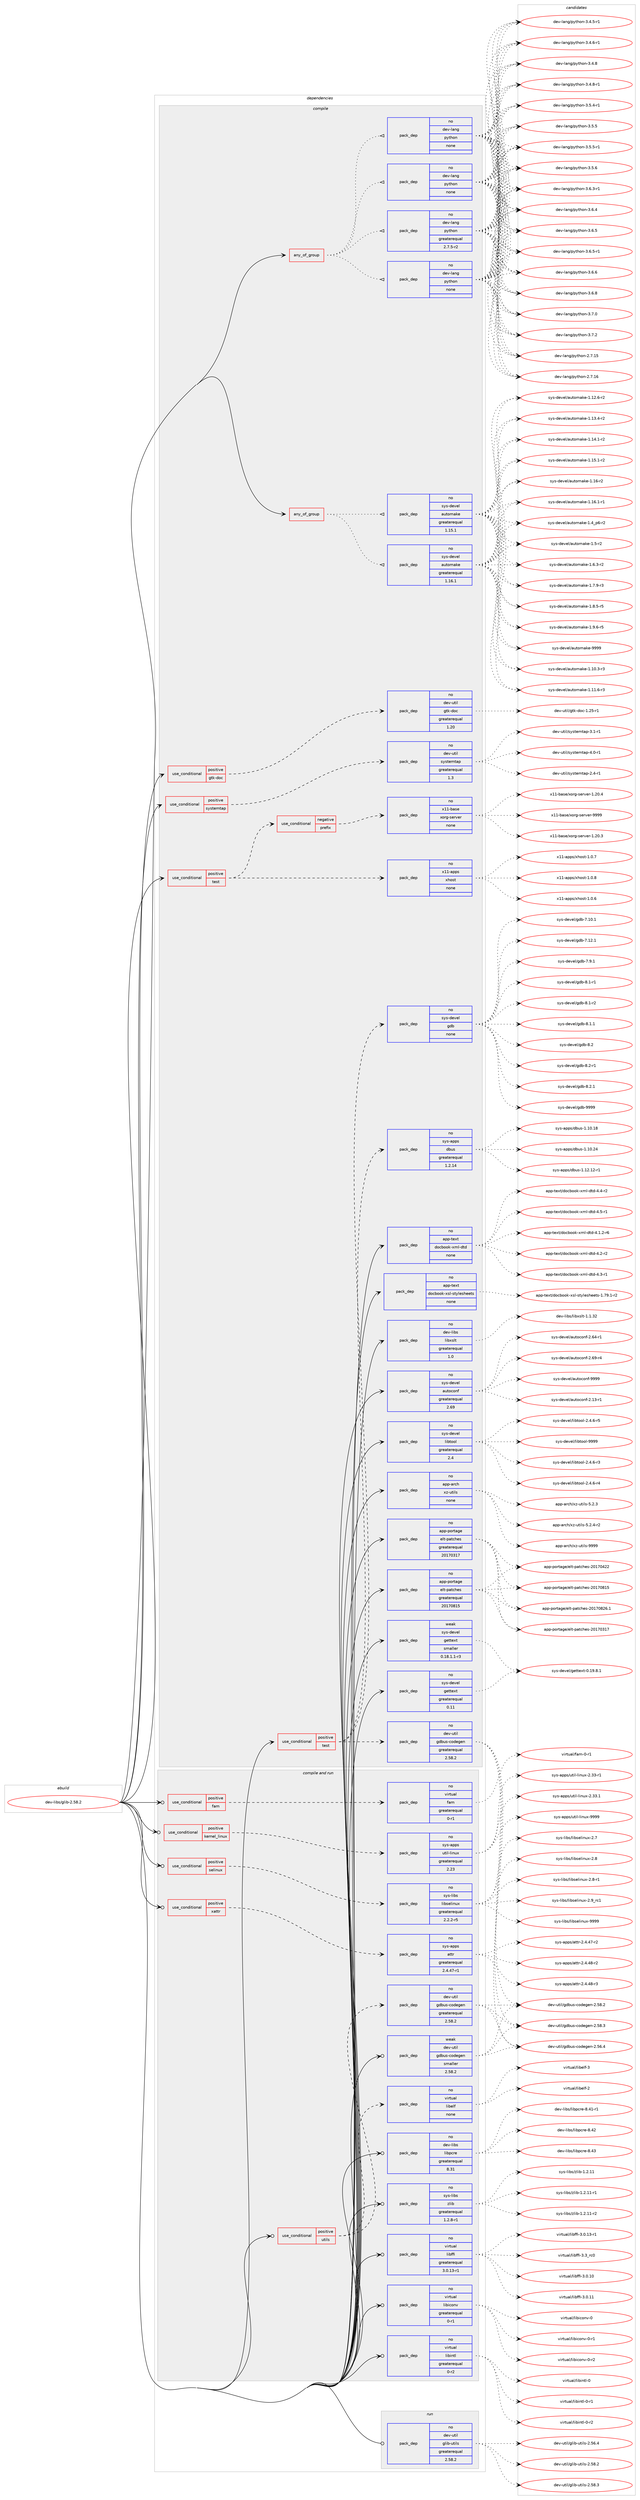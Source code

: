 digraph prolog {

# *************
# Graph options
# *************

newrank=true;
concentrate=true;
compound=true;
graph [rankdir=LR,fontname=Helvetica,fontsize=10,ranksep=1.5];#, ranksep=2.5, nodesep=0.2];
edge  [arrowhead=vee];
node  [fontname=Helvetica,fontsize=10];

# **********
# The ebuild
# **********

subgraph cluster_leftcol {
color=gray;
rank=same;
label=<<i>ebuild</i>>;
id [label="dev-libs/glib-2.58.2", color=red, width=4, href="../dev-libs/glib-2.58.2.svg"];
}

# ****************
# The dependencies
# ****************

subgraph cluster_midcol {
color=gray;
label=<<i>dependencies</i>>;
subgraph cluster_compile {
fillcolor="#eeeeee";
style=filled;
label=<<i>compile</i>>;
subgraph any22158 {
dependency1365966 [label=<<TABLE BORDER="0" CELLBORDER="1" CELLSPACING="0" CELLPADDING="4"><TR><TD CELLPADDING="10">any_of_group</TD></TR></TABLE>>, shape=none, color=red];subgraph pack977568 {
dependency1365967 [label=<<TABLE BORDER="0" CELLBORDER="1" CELLSPACING="0" CELLPADDING="4" WIDTH="220"><TR><TD ROWSPAN="6" CELLPADDING="30">pack_dep</TD></TR><TR><TD WIDTH="110">no</TD></TR><TR><TD>dev-lang</TD></TR><TR><TD>python</TD></TR><TR><TD>none</TD></TR><TR><TD></TD></TR></TABLE>>, shape=none, color=blue];
}
dependency1365966:e -> dependency1365967:w [weight=20,style="dotted",arrowhead="oinv"];
subgraph pack977569 {
dependency1365968 [label=<<TABLE BORDER="0" CELLBORDER="1" CELLSPACING="0" CELLPADDING="4" WIDTH="220"><TR><TD ROWSPAN="6" CELLPADDING="30">pack_dep</TD></TR><TR><TD WIDTH="110">no</TD></TR><TR><TD>dev-lang</TD></TR><TR><TD>python</TD></TR><TR><TD>none</TD></TR><TR><TD></TD></TR></TABLE>>, shape=none, color=blue];
}
dependency1365966:e -> dependency1365968:w [weight=20,style="dotted",arrowhead="oinv"];
subgraph pack977570 {
dependency1365969 [label=<<TABLE BORDER="0" CELLBORDER="1" CELLSPACING="0" CELLPADDING="4" WIDTH="220"><TR><TD ROWSPAN="6" CELLPADDING="30">pack_dep</TD></TR><TR><TD WIDTH="110">no</TD></TR><TR><TD>dev-lang</TD></TR><TR><TD>python</TD></TR><TR><TD>none</TD></TR><TR><TD></TD></TR></TABLE>>, shape=none, color=blue];
}
dependency1365966:e -> dependency1365969:w [weight=20,style="dotted",arrowhead="oinv"];
subgraph pack977571 {
dependency1365970 [label=<<TABLE BORDER="0" CELLBORDER="1" CELLSPACING="0" CELLPADDING="4" WIDTH="220"><TR><TD ROWSPAN="6" CELLPADDING="30">pack_dep</TD></TR><TR><TD WIDTH="110">no</TD></TR><TR><TD>dev-lang</TD></TR><TR><TD>python</TD></TR><TR><TD>greaterequal</TD></TR><TR><TD>2.7.5-r2</TD></TR></TABLE>>, shape=none, color=blue];
}
dependency1365966:e -> dependency1365970:w [weight=20,style="dotted",arrowhead="oinv"];
}
id:e -> dependency1365966:w [weight=20,style="solid",arrowhead="vee"];
subgraph any22159 {
dependency1365971 [label=<<TABLE BORDER="0" CELLBORDER="1" CELLSPACING="0" CELLPADDING="4"><TR><TD CELLPADDING="10">any_of_group</TD></TR></TABLE>>, shape=none, color=red];subgraph pack977572 {
dependency1365972 [label=<<TABLE BORDER="0" CELLBORDER="1" CELLSPACING="0" CELLPADDING="4" WIDTH="220"><TR><TD ROWSPAN="6" CELLPADDING="30">pack_dep</TD></TR><TR><TD WIDTH="110">no</TD></TR><TR><TD>sys-devel</TD></TR><TR><TD>automake</TD></TR><TR><TD>greaterequal</TD></TR><TR><TD>1.16.1</TD></TR></TABLE>>, shape=none, color=blue];
}
dependency1365971:e -> dependency1365972:w [weight=20,style="dotted",arrowhead="oinv"];
subgraph pack977573 {
dependency1365973 [label=<<TABLE BORDER="0" CELLBORDER="1" CELLSPACING="0" CELLPADDING="4" WIDTH="220"><TR><TD ROWSPAN="6" CELLPADDING="30">pack_dep</TD></TR><TR><TD WIDTH="110">no</TD></TR><TR><TD>sys-devel</TD></TR><TR><TD>automake</TD></TR><TR><TD>greaterequal</TD></TR><TR><TD>1.15.1</TD></TR></TABLE>>, shape=none, color=blue];
}
dependency1365971:e -> dependency1365973:w [weight=20,style="dotted",arrowhead="oinv"];
}
id:e -> dependency1365971:w [weight=20,style="solid",arrowhead="vee"];
subgraph cond365688 {
dependency1365974 [label=<<TABLE BORDER="0" CELLBORDER="1" CELLSPACING="0" CELLPADDING="4"><TR><TD ROWSPAN="3" CELLPADDING="10">use_conditional</TD></TR><TR><TD>positive</TD></TR><TR><TD>gtk-doc</TD></TR></TABLE>>, shape=none, color=red];
subgraph pack977574 {
dependency1365975 [label=<<TABLE BORDER="0" CELLBORDER="1" CELLSPACING="0" CELLPADDING="4" WIDTH="220"><TR><TD ROWSPAN="6" CELLPADDING="30">pack_dep</TD></TR><TR><TD WIDTH="110">no</TD></TR><TR><TD>dev-util</TD></TR><TR><TD>gtk-doc</TD></TR><TR><TD>greaterequal</TD></TR><TR><TD>1.20</TD></TR></TABLE>>, shape=none, color=blue];
}
dependency1365974:e -> dependency1365975:w [weight=20,style="dashed",arrowhead="vee"];
}
id:e -> dependency1365974:w [weight=20,style="solid",arrowhead="vee"];
subgraph cond365689 {
dependency1365976 [label=<<TABLE BORDER="0" CELLBORDER="1" CELLSPACING="0" CELLPADDING="4"><TR><TD ROWSPAN="3" CELLPADDING="10">use_conditional</TD></TR><TR><TD>positive</TD></TR><TR><TD>systemtap</TD></TR></TABLE>>, shape=none, color=red];
subgraph pack977575 {
dependency1365977 [label=<<TABLE BORDER="0" CELLBORDER="1" CELLSPACING="0" CELLPADDING="4" WIDTH="220"><TR><TD ROWSPAN="6" CELLPADDING="30">pack_dep</TD></TR><TR><TD WIDTH="110">no</TD></TR><TR><TD>dev-util</TD></TR><TR><TD>systemtap</TD></TR><TR><TD>greaterequal</TD></TR><TR><TD>1.3</TD></TR></TABLE>>, shape=none, color=blue];
}
dependency1365976:e -> dependency1365977:w [weight=20,style="dashed",arrowhead="vee"];
}
id:e -> dependency1365976:w [weight=20,style="solid",arrowhead="vee"];
subgraph cond365690 {
dependency1365978 [label=<<TABLE BORDER="0" CELLBORDER="1" CELLSPACING="0" CELLPADDING="4"><TR><TD ROWSPAN="3" CELLPADDING="10">use_conditional</TD></TR><TR><TD>positive</TD></TR><TR><TD>test</TD></TR></TABLE>>, shape=none, color=red];
subgraph cond365691 {
dependency1365979 [label=<<TABLE BORDER="0" CELLBORDER="1" CELLSPACING="0" CELLPADDING="4"><TR><TD ROWSPAN="3" CELLPADDING="10">use_conditional</TD></TR><TR><TD>negative</TD></TR><TR><TD>prefix</TD></TR></TABLE>>, shape=none, color=red];
subgraph pack977576 {
dependency1365980 [label=<<TABLE BORDER="0" CELLBORDER="1" CELLSPACING="0" CELLPADDING="4" WIDTH="220"><TR><TD ROWSPAN="6" CELLPADDING="30">pack_dep</TD></TR><TR><TD WIDTH="110">no</TD></TR><TR><TD>x11-base</TD></TR><TR><TD>xorg-server</TD></TR><TR><TD>none</TD></TR><TR><TD></TD></TR></TABLE>>, shape=none, color=blue];
}
dependency1365979:e -> dependency1365980:w [weight=20,style="dashed",arrowhead="vee"];
}
dependency1365978:e -> dependency1365979:w [weight=20,style="dashed",arrowhead="vee"];
subgraph pack977577 {
dependency1365981 [label=<<TABLE BORDER="0" CELLBORDER="1" CELLSPACING="0" CELLPADDING="4" WIDTH="220"><TR><TD ROWSPAN="6" CELLPADDING="30">pack_dep</TD></TR><TR><TD WIDTH="110">no</TD></TR><TR><TD>x11-apps</TD></TR><TR><TD>xhost</TD></TR><TR><TD>none</TD></TR><TR><TD></TD></TR></TABLE>>, shape=none, color=blue];
}
dependency1365978:e -> dependency1365981:w [weight=20,style="dashed",arrowhead="vee"];
}
id:e -> dependency1365978:w [weight=20,style="solid",arrowhead="vee"];
subgraph cond365692 {
dependency1365982 [label=<<TABLE BORDER="0" CELLBORDER="1" CELLSPACING="0" CELLPADDING="4"><TR><TD ROWSPAN="3" CELLPADDING="10">use_conditional</TD></TR><TR><TD>positive</TD></TR><TR><TD>test</TD></TR></TABLE>>, shape=none, color=red];
subgraph pack977578 {
dependency1365983 [label=<<TABLE BORDER="0" CELLBORDER="1" CELLSPACING="0" CELLPADDING="4" WIDTH="220"><TR><TD ROWSPAN="6" CELLPADDING="30">pack_dep</TD></TR><TR><TD WIDTH="110">no</TD></TR><TR><TD>sys-devel</TD></TR><TR><TD>gdb</TD></TR><TR><TD>none</TD></TR><TR><TD></TD></TR></TABLE>>, shape=none, color=blue];
}
dependency1365982:e -> dependency1365983:w [weight=20,style="dashed",arrowhead="vee"];
subgraph pack977579 {
dependency1365984 [label=<<TABLE BORDER="0" CELLBORDER="1" CELLSPACING="0" CELLPADDING="4" WIDTH="220"><TR><TD ROWSPAN="6" CELLPADDING="30">pack_dep</TD></TR><TR><TD WIDTH="110">no</TD></TR><TR><TD>dev-util</TD></TR><TR><TD>gdbus-codegen</TD></TR><TR><TD>greaterequal</TD></TR><TR><TD>2.58.2</TD></TR></TABLE>>, shape=none, color=blue];
}
dependency1365982:e -> dependency1365984:w [weight=20,style="dashed",arrowhead="vee"];
subgraph pack977580 {
dependency1365985 [label=<<TABLE BORDER="0" CELLBORDER="1" CELLSPACING="0" CELLPADDING="4" WIDTH="220"><TR><TD ROWSPAN="6" CELLPADDING="30">pack_dep</TD></TR><TR><TD WIDTH="110">no</TD></TR><TR><TD>sys-apps</TD></TR><TR><TD>dbus</TD></TR><TR><TD>greaterequal</TD></TR><TR><TD>1.2.14</TD></TR></TABLE>>, shape=none, color=blue];
}
dependency1365982:e -> dependency1365985:w [weight=20,style="dashed",arrowhead="vee"];
}
id:e -> dependency1365982:w [weight=20,style="solid",arrowhead="vee"];
subgraph pack977581 {
dependency1365986 [label=<<TABLE BORDER="0" CELLBORDER="1" CELLSPACING="0" CELLPADDING="4" WIDTH="220"><TR><TD ROWSPAN="6" CELLPADDING="30">pack_dep</TD></TR><TR><TD WIDTH="110">no</TD></TR><TR><TD>app-arch</TD></TR><TR><TD>xz-utils</TD></TR><TR><TD>none</TD></TR><TR><TD></TD></TR></TABLE>>, shape=none, color=blue];
}
id:e -> dependency1365986:w [weight=20,style="solid",arrowhead="vee"];
subgraph pack977582 {
dependency1365987 [label=<<TABLE BORDER="0" CELLBORDER="1" CELLSPACING="0" CELLPADDING="4" WIDTH="220"><TR><TD ROWSPAN="6" CELLPADDING="30">pack_dep</TD></TR><TR><TD WIDTH="110">no</TD></TR><TR><TD>app-portage</TD></TR><TR><TD>elt-patches</TD></TR><TR><TD>greaterequal</TD></TR><TR><TD>20170317</TD></TR></TABLE>>, shape=none, color=blue];
}
id:e -> dependency1365987:w [weight=20,style="solid",arrowhead="vee"];
subgraph pack977583 {
dependency1365988 [label=<<TABLE BORDER="0" CELLBORDER="1" CELLSPACING="0" CELLPADDING="4" WIDTH="220"><TR><TD ROWSPAN="6" CELLPADDING="30">pack_dep</TD></TR><TR><TD WIDTH="110">no</TD></TR><TR><TD>app-portage</TD></TR><TR><TD>elt-patches</TD></TR><TR><TD>greaterequal</TD></TR><TR><TD>20170815</TD></TR></TABLE>>, shape=none, color=blue];
}
id:e -> dependency1365988:w [weight=20,style="solid",arrowhead="vee"];
subgraph pack977584 {
dependency1365989 [label=<<TABLE BORDER="0" CELLBORDER="1" CELLSPACING="0" CELLPADDING="4" WIDTH="220"><TR><TD ROWSPAN="6" CELLPADDING="30">pack_dep</TD></TR><TR><TD WIDTH="110">no</TD></TR><TR><TD>app-text</TD></TR><TR><TD>docbook-xml-dtd</TD></TR><TR><TD>none</TD></TR><TR><TD></TD></TR></TABLE>>, shape=none, color=blue];
}
id:e -> dependency1365989:w [weight=20,style="solid",arrowhead="vee"];
subgraph pack977585 {
dependency1365990 [label=<<TABLE BORDER="0" CELLBORDER="1" CELLSPACING="0" CELLPADDING="4" WIDTH="220"><TR><TD ROWSPAN="6" CELLPADDING="30">pack_dep</TD></TR><TR><TD WIDTH="110">no</TD></TR><TR><TD>app-text</TD></TR><TR><TD>docbook-xsl-stylesheets</TD></TR><TR><TD>none</TD></TR><TR><TD></TD></TR></TABLE>>, shape=none, color=blue];
}
id:e -> dependency1365990:w [weight=20,style="solid",arrowhead="vee"];
subgraph pack977586 {
dependency1365991 [label=<<TABLE BORDER="0" CELLBORDER="1" CELLSPACING="0" CELLPADDING="4" WIDTH="220"><TR><TD ROWSPAN="6" CELLPADDING="30">pack_dep</TD></TR><TR><TD WIDTH="110">no</TD></TR><TR><TD>dev-libs</TD></TR><TR><TD>libxslt</TD></TR><TR><TD>greaterequal</TD></TR><TR><TD>1.0</TD></TR></TABLE>>, shape=none, color=blue];
}
id:e -> dependency1365991:w [weight=20,style="solid",arrowhead="vee"];
subgraph pack977587 {
dependency1365992 [label=<<TABLE BORDER="0" CELLBORDER="1" CELLSPACING="0" CELLPADDING="4" WIDTH="220"><TR><TD ROWSPAN="6" CELLPADDING="30">pack_dep</TD></TR><TR><TD WIDTH="110">no</TD></TR><TR><TD>sys-devel</TD></TR><TR><TD>autoconf</TD></TR><TR><TD>greaterequal</TD></TR><TR><TD>2.69</TD></TR></TABLE>>, shape=none, color=blue];
}
id:e -> dependency1365992:w [weight=20,style="solid",arrowhead="vee"];
subgraph pack977588 {
dependency1365993 [label=<<TABLE BORDER="0" CELLBORDER="1" CELLSPACING="0" CELLPADDING="4" WIDTH="220"><TR><TD ROWSPAN="6" CELLPADDING="30">pack_dep</TD></TR><TR><TD WIDTH="110">no</TD></TR><TR><TD>sys-devel</TD></TR><TR><TD>gettext</TD></TR><TR><TD>greaterequal</TD></TR><TR><TD>0.11</TD></TR></TABLE>>, shape=none, color=blue];
}
id:e -> dependency1365993:w [weight=20,style="solid",arrowhead="vee"];
subgraph pack977589 {
dependency1365994 [label=<<TABLE BORDER="0" CELLBORDER="1" CELLSPACING="0" CELLPADDING="4" WIDTH="220"><TR><TD ROWSPAN="6" CELLPADDING="30">pack_dep</TD></TR><TR><TD WIDTH="110">no</TD></TR><TR><TD>sys-devel</TD></TR><TR><TD>libtool</TD></TR><TR><TD>greaterequal</TD></TR><TR><TD>2.4</TD></TR></TABLE>>, shape=none, color=blue];
}
id:e -> dependency1365994:w [weight=20,style="solid",arrowhead="vee"];
subgraph pack977590 {
dependency1365995 [label=<<TABLE BORDER="0" CELLBORDER="1" CELLSPACING="0" CELLPADDING="4" WIDTH="220"><TR><TD ROWSPAN="6" CELLPADDING="30">pack_dep</TD></TR><TR><TD WIDTH="110">weak</TD></TR><TR><TD>sys-devel</TD></TR><TR><TD>gettext</TD></TR><TR><TD>smaller</TD></TR><TR><TD>0.18.1.1-r3</TD></TR></TABLE>>, shape=none, color=blue];
}
id:e -> dependency1365995:w [weight=20,style="solid",arrowhead="vee"];
}
subgraph cluster_compileandrun {
fillcolor="#eeeeee";
style=filled;
label=<<i>compile and run</i>>;
subgraph cond365693 {
dependency1365996 [label=<<TABLE BORDER="0" CELLBORDER="1" CELLSPACING="0" CELLPADDING="4"><TR><TD ROWSPAN="3" CELLPADDING="10">use_conditional</TD></TR><TR><TD>positive</TD></TR><TR><TD>fam</TD></TR></TABLE>>, shape=none, color=red];
subgraph pack977591 {
dependency1365997 [label=<<TABLE BORDER="0" CELLBORDER="1" CELLSPACING="0" CELLPADDING="4" WIDTH="220"><TR><TD ROWSPAN="6" CELLPADDING="30">pack_dep</TD></TR><TR><TD WIDTH="110">no</TD></TR><TR><TD>virtual</TD></TR><TR><TD>fam</TD></TR><TR><TD>greaterequal</TD></TR><TR><TD>0-r1</TD></TR></TABLE>>, shape=none, color=blue];
}
dependency1365996:e -> dependency1365997:w [weight=20,style="dashed",arrowhead="vee"];
}
id:e -> dependency1365996:w [weight=20,style="solid",arrowhead="odotvee"];
subgraph cond365694 {
dependency1365998 [label=<<TABLE BORDER="0" CELLBORDER="1" CELLSPACING="0" CELLPADDING="4"><TR><TD ROWSPAN="3" CELLPADDING="10">use_conditional</TD></TR><TR><TD>positive</TD></TR><TR><TD>kernel_linux</TD></TR></TABLE>>, shape=none, color=red];
subgraph pack977592 {
dependency1365999 [label=<<TABLE BORDER="0" CELLBORDER="1" CELLSPACING="0" CELLPADDING="4" WIDTH="220"><TR><TD ROWSPAN="6" CELLPADDING="30">pack_dep</TD></TR><TR><TD WIDTH="110">no</TD></TR><TR><TD>sys-apps</TD></TR><TR><TD>util-linux</TD></TR><TR><TD>greaterequal</TD></TR><TR><TD>2.23</TD></TR></TABLE>>, shape=none, color=blue];
}
dependency1365998:e -> dependency1365999:w [weight=20,style="dashed",arrowhead="vee"];
}
id:e -> dependency1365998:w [weight=20,style="solid",arrowhead="odotvee"];
subgraph cond365695 {
dependency1366000 [label=<<TABLE BORDER="0" CELLBORDER="1" CELLSPACING="0" CELLPADDING="4"><TR><TD ROWSPAN="3" CELLPADDING="10">use_conditional</TD></TR><TR><TD>positive</TD></TR><TR><TD>selinux</TD></TR></TABLE>>, shape=none, color=red];
subgraph pack977593 {
dependency1366001 [label=<<TABLE BORDER="0" CELLBORDER="1" CELLSPACING="0" CELLPADDING="4" WIDTH="220"><TR><TD ROWSPAN="6" CELLPADDING="30">pack_dep</TD></TR><TR><TD WIDTH="110">no</TD></TR><TR><TD>sys-libs</TD></TR><TR><TD>libselinux</TD></TR><TR><TD>greaterequal</TD></TR><TR><TD>2.2.2-r5</TD></TR></TABLE>>, shape=none, color=blue];
}
dependency1366000:e -> dependency1366001:w [weight=20,style="dashed",arrowhead="vee"];
}
id:e -> dependency1366000:w [weight=20,style="solid",arrowhead="odotvee"];
subgraph cond365696 {
dependency1366002 [label=<<TABLE BORDER="0" CELLBORDER="1" CELLSPACING="0" CELLPADDING="4"><TR><TD ROWSPAN="3" CELLPADDING="10">use_conditional</TD></TR><TR><TD>positive</TD></TR><TR><TD>utils</TD></TR></TABLE>>, shape=none, color=red];
subgraph pack977594 {
dependency1366003 [label=<<TABLE BORDER="0" CELLBORDER="1" CELLSPACING="0" CELLPADDING="4" WIDTH="220"><TR><TD ROWSPAN="6" CELLPADDING="30">pack_dep</TD></TR><TR><TD WIDTH="110">no</TD></TR><TR><TD>dev-util</TD></TR><TR><TD>gdbus-codegen</TD></TR><TR><TD>greaterequal</TD></TR><TR><TD>2.58.2</TD></TR></TABLE>>, shape=none, color=blue];
}
dependency1366002:e -> dependency1366003:w [weight=20,style="dashed",arrowhead="vee"];
subgraph pack977595 {
dependency1366004 [label=<<TABLE BORDER="0" CELLBORDER="1" CELLSPACING="0" CELLPADDING="4" WIDTH="220"><TR><TD ROWSPAN="6" CELLPADDING="30">pack_dep</TD></TR><TR><TD WIDTH="110">no</TD></TR><TR><TD>virtual</TD></TR><TR><TD>libelf</TD></TR><TR><TD>none</TD></TR><TR><TD></TD></TR></TABLE>>, shape=none, color=blue];
}
dependency1366002:e -> dependency1366004:w [weight=20,style="dashed",arrowhead="vee"];
}
id:e -> dependency1366002:w [weight=20,style="solid",arrowhead="odotvee"];
subgraph cond365697 {
dependency1366005 [label=<<TABLE BORDER="0" CELLBORDER="1" CELLSPACING="0" CELLPADDING="4"><TR><TD ROWSPAN="3" CELLPADDING="10">use_conditional</TD></TR><TR><TD>positive</TD></TR><TR><TD>xattr</TD></TR></TABLE>>, shape=none, color=red];
subgraph pack977596 {
dependency1366006 [label=<<TABLE BORDER="0" CELLBORDER="1" CELLSPACING="0" CELLPADDING="4" WIDTH="220"><TR><TD ROWSPAN="6" CELLPADDING="30">pack_dep</TD></TR><TR><TD WIDTH="110">no</TD></TR><TR><TD>sys-apps</TD></TR><TR><TD>attr</TD></TR><TR><TD>greaterequal</TD></TR><TR><TD>2.4.47-r1</TD></TR></TABLE>>, shape=none, color=blue];
}
dependency1366005:e -> dependency1366006:w [weight=20,style="dashed",arrowhead="vee"];
}
id:e -> dependency1366005:w [weight=20,style="solid",arrowhead="odotvee"];
subgraph pack977597 {
dependency1366007 [label=<<TABLE BORDER="0" CELLBORDER="1" CELLSPACING="0" CELLPADDING="4" WIDTH="220"><TR><TD ROWSPAN="6" CELLPADDING="30">pack_dep</TD></TR><TR><TD WIDTH="110">no</TD></TR><TR><TD>dev-libs</TD></TR><TR><TD>libpcre</TD></TR><TR><TD>greaterequal</TD></TR><TR><TD>8.31</TD></TR></TABLE>>, shape=none, color=blue];
}
id:e -> dependency1366007:w [weight=20,style="solid",arrowhead="odotvee"];
subgraph pack977598 {
dependency1366008 [label=<<TABLE BORDER="0" CELLBORDER="1" CELLSPACING="0" CELLPADDING="4" WIDTH="220"><TR><TD ROWSPAN="6" CELLPADDING="30">pack_dep</TD></TR><TR><TD WIDTH="110">no</TD></TR><TR><TD>sys-libs</TD></TR><TR><TD>zlib</TD></TR><TR><TD>greaterequal</TD></TR><TR><TD>1.2.8-r1</TD></TR></TABLE>>, shape=none, color=blue];
}
id:e -> dependency1366008:w [weight=20,style="solid",arrowhead="odotvee"];
subgraph pack977599 {
dependency1366009 [label=<<TABLE BORDER="0" CELLBORDER="1" CELLSPACING="0" CELLPADDING="4" WIDTH="220"><TR><TD ROWSPAN="6" CELLPADDING="30">pack_dep</TD></TR><TR><TD WIDTH="110">no</TD></TR><TR><TD>virtual</TD></TR><TR><TD>libffi</TD></TR><TR><TD>greaterequal</TD></TR><TR><TD>3.0.13-r1</TD></TR></TABLE>>, shape=none, color=blue];
}
id:e -> dependency1366009:w [weight=20,style="solid",arrowhead="odotvee"];
subgraph pack977600 {
dependency1366010 [label=<<TABLE BORDER="0" CELLBORDER="1" CELLSPACING="0" CELLPADDING="4" WIDTH="220"><TR><TD ROWSPAN="6" CELLPADDING="30">pack_dep</TD></TR><TR><TD WIDTH="110">no</TD></TR><TR><TD>virtual</TD></TR><TR><TD>libiconv</TD></TR><TR><TD>greaterequal</TD></TR><TR><TD>0-r1</TD></TR></TABLE>>, shape=none, color=blue];
}
id:e -> dependency1366010:w [weight=20,style="solid",arrowhead="odotvee"];
subgraph pack977601 {
dependency1366011 [label=<<TABLE BORDER="0" CELLBORDER="1" CELLSPACING="0" CELLPADDING="4" WIDTH="220"><TR><TD ROWSPAN="6" CELLPADDING="30">pack_dep</TD></TR><TR><TD WIDTH="110">no</TD></TR><TR><TD>virtual</TD></TR><TR><TD>libintl</TD></TR><TR><TD>greaterequal</TD></TR><TR><TD>0-r2</TD></TR></TABLE>>, shape=none, color=blue];
}
id:e -> dependency1366011:w [weight=20,style="solid",arrowhead="odotvee"];
subgraph pack977602 {
dependency1366012 [label=<<TABLE BORDER="0" CELLBORDER="1" CELLSPACING="0" CELLPADDING="4" WIDTH="220"><TR><TD ROWSPAN="6" CELLPADDING="30">pack_dep</TD></TR><TR><TD WIDTH="110">weak</TD></TR><TR><TD>dev-util</TD></TR><TR><TD>gdbus-codegen</TD></TR><TR><TD>smaller</TD></TR><TR><TD>2.58.2</TD></TR></TABLE>>, shape=none, color=blue];
}
id:e -> dependency1366012:w [weight=20,style="solid",arrowhead="odotvee"];
}
subgraph cluster_run {
fillcolor="#eeeeee";
style=filled;
label=<<i>run</i>>;
subgraph pack977603 {
dependency1366013 [label=<<TABLE BORDER="0" CELLBORDER="1" CELLSPACING="0" CELLPADDING="4" WIDTH="220"><TR><TD ROWSPAN="6" CELLPADDING="30">pack_dep</TD></TR><TR><TD WIDTH="110">no</TD></TR><TR><TD>dev-util</TD></TR><TR><TD>glib-utils</TD></TR><TR><TD>greaterequal</TD></TR><TR><TD>2.58.2</TD></TR></TABLE>>, shape=none, color=blue];
}
id:e -> dependency1366013:w [weight=20,style="solid",arrowhead="odot"];
}
}

# **************
# The candidates
# **************

subgraph cluster_choices {
rank=same;
color=gray;
label=<<i>candidates</i>>;

subgraph choice977568 {
color=black;
nodesep=1;
choice10010111845108971101034711212111610411111045504655464953 [label="dev-lang/python-2.7.15", color=red, width=4,href="../dev-lang/python-2.7.15.svg"];
choice10010111845108971101034711212111610411111045504655464954 [label="dev-lang/python-2.7.16", color=red, width=4,href="../dev-lang/python-2.7.16.svg"];
choice1001011184510897110103471121211161041111104551465246534511449 [label="dev-lang/python-3.4.5-r1", color=red, width=4,href="../dev-lang/python-3.4.5-r1.svg"];
choice1001011184510897110103471121211161041111104551465246544511449 [label="dev-lang/python-3.4.6-r1", color=red, width=4,href="../dev-lang/python-3.4.6-r1.svg"];
choice100101118451089711010347112121116104111110455146524656 [label="dev-lang/python-3.4.8", color=red, width=4,href="../dev-lang/python-3.4.8.svg"];
choice1001011184510897110103471121211161041111104551465246564511449 [label="dev-lang/python-3.4.8-r1", color=red, width=4,href="../dev-lang/python-3.4.8-r1.svg"];
choice1001011184510897110103471121211161041111104551465346524511449 [label="dev-lang/python-3.5.4-r1", color=red, width=4,href="../dev-lang/python-3.5.4-r1.svg"];
choice100101118451089711010347112121116104111110455146534653 [label="dev-lang/python-3.5.5", color=red, width=4,href="../dev-lang/python-3.5.5.svg"];
choice1001011184510897110103471121211161041111104551465346534511449 [label="dev-lang/python-3.5.5-r1", color=red, width=4,href="../dev-lang/python-3.5.5-r1.svg"];
choice100101118451089711010347112121116104111110455146534654 [label="dev-lang/python-3.5.6", color=red, width=4,href="../dev-lang/python-3.5.6.svg"];
choice1001011184510897110103471121211161041111104551465446514511449 [label="dev-lang/python-3.6.3-r1", color=red, width=4,href="../dev-lang/python-3.6.3-r1.svg"];
choice100101118451089711010347112121116104111110455146544652 [label="dev-lang/python-3.6.4", color=red, width=4,href="../dev-lang/python-3.6.4.svg"];
choice100101118451089711010347112121116104111110455146544653 [label="dev-lang/python-3.6.5", color=red, width=4,href="../dev-lang/python-3.6.5.svg"];
choice1001011184510897110103471121211161041111104551465446534511449 [label="dev-lang/python-3.6.5-r1", color=red, width=4,href="../dev-lang/python-3.6.5-r1.svg"];
choice100101118451089711010347112121116104111110455146544654 [label="dev-lang/python-3.6.6", color=red, width=4,href="../dev-lang/python-3.6.6.svg"];
choice100101118451089711010347112121116104111110455146544656 [label="dev-lang/python-3.6.8", color=red, width=4,href="../dev-lang/python-3.6.8.svg"];
choice100101118451089711010347112121116104111110455146554648 [label="dev-lang/python-3.7.0", color=red, width=4,href="../dev-lang/python-3.7.0.svg"];
choice100101118451089711010347112121116104111110455146554650 [label="dev-lang/python-3.7.2", color=red, width=4,href="../dev-lang/python-3.7.2.svg"];
dependency1365967:e -> choice10010111845108971101034711212111610411111045504655464953:w [style=dotted,weight="100"];
dependency1365967:e -> choice10010111845108971101034711212111610411111045504655464954:w [style=dotted,weight="100"];
dependency1365967:e -> choice1001011184510897110103471121211161041111104551465246534511449:w [style=dotted,weight="100"];
dependency1365967:e -> choice1001011184510897110103471121211161041111104551465246544511449:w [style=dotted,weight="100"];
dependency1365967:e -> choice100101118451089711010347112121116104111110455146524656:w [style=dotted,weight="100"];
dependency1365967:e -> choice1001011184510897110103471121211161041111104551465246564511449:w [style=dotted,weight="100"];
dependency1365967:e -> choice1001011184510897110103471121211161041111104551465346524511449:w [style=dotted,weight="100"];
dependency1365967:e -> choice100101118451089711010347112121116104111110455146534653:w [style=dotted,weight="100"];
dependency1365967:e -> choice1001011184510897110103471121211161041111104551465346534511449:w [style=dotted,weight="100"];
dependency1365967:e -> choice100101118451089711010347112121116104111110455146534654:w [style=dotted,weight="100"];
dependency1365967:e -> choice1001011184510897110103471121211161041111104551465446514511449:w [style=dotted,weight="100"];
dependency1365967:e -> choice100101118451089711010347112121116104111110455146544652:w [style=dotted,weight="100"];
dependency1365967:e -> choice100101118451089711010347112121116104111110455146544653:w [style=dotted,weight="100"];
dependency1365967:e -> choice1001011184510897110103471121211161041111104551465446534511449:w [style=dotted,weight="100"];
dependency1365967:e -> choice100101118451089711010347112121116104111110455146544654:w [style=dotted,weight="100"];
dependency1365967:e -> choice100101118451089711010347112121116104111110455146544656:w [style=dotted,weight="100"];
dependency1365967:e -> choice100101118451089711010347112121116104111110455146554648:w [style=dotted,weight="100"];
dependency1365967:e -> choice100101118451089711010347112121116104111110455146554650:w [style=dotted,weight="100"];
}
subgraph choice977569 {
color=black;
nodesep=1;
choice10010111845108971101034711212111610411111045504655464953 [label="dev-lang/python-2.7.15", color=red, width=4,href="../dev-lang/python-2.7.15.svg"];
choice10010111845108971101034711212111610411111045504655464954 [label="dev-lang/python-2.7.16", color=red, width=4,href="../dev-lang/python-2.7.16.svg"];
choice1001011184510897110103471121211161041111104551465246534511449 [label="dev-lang/python-3.4.5-r1", color=red, width=4,href="../dev-lang/python-3.4.5-r1.svg"];
choice1001011184510897110103471121211161041111104551465246544511449 [label="dev-lang/python-3.4.6-r1", color=red, width=4,href="../dev-lang/python-3.4.6-r1.svg"];
choice100101118451089711010347112121116104111110455146524656 [label="dev-lang/python-3.4.8", color=red, width=4,href="../dev-lang/python-3.4.8.svg"];
choice1001011184510897110103471121211161041111104551465246564511449 [label="dev-lang/python-3.4.8-r1", color=red, width=4,href="../dev-lang/python-3.4.8-r1.svg"];
choice1001011184510897110103471121211161041111104551465346524511449 [label="dev-lang/python-3.5.4-r1", color=red, width=4,href="../dev-lang/python-3.5.4-r1.svg"];
choice100101118451089711010347112121116104111110455146534653 [label="dev-lang/python-3.5.5", color=red, width=4,href="../dev-lang/python-3.5.5.svg"];
choice1001011184510897110103471121211161041111104551465346534511449 [label="dev-lang/python-3.5.5-r1", color=red, width=4,href="../dev-lang/python-3.5.5-r1.svg"];
choice100101118451089711010347112121116104111110455146534654 [label="dev-lang/python-3.5.6", color=red, width=4,href="../dev-lang/python-3.5.6.svg"];
choice1001011184510897110103471121211161041111104551465446514511449 [label="dev-lang/python-3.6.3-r1", color=red, width=4,href="../dev-lang/python-3.6.3-r1.svg"];
choice100101118451089711010347112121116104111110455146544652 [label="dev-lang/python-3.6.4", color=red, width=4,href="../dev-lang/python-3.6.4.svg"];
choice100101118451089711010347112121116104111110455146544653 [label="dev-lang/python-3.6.5", color=red, width=4,href="../dev-lang/python-3.6.5.svg"];
choice1001011184510897110103471121211161041111104551465446534511449 [label="dev-lang/python-3.6.5-r1", color=red, width=4,href="../dev-lang/python-3.6.5-r1.svg"];
choice100101118451089711010347112121116104111110455146544654 [label="dev-lang/python-3.6.6", color=red, width=4,href="../dev-lang/python-3.6.6.svg"];
choice100101118451089711010347112121116104111110455146544656 [label="dev-lang/python-3.6.8", color=red, width=4,href="../dev-lang/python-3.6.8.svg"];
choice100101118451089711010347112121116104111110455146554648 [label="dev-lang/python-3.7.0", color=red, width=4,href="../dev-lang/python-3.7.0.svg"];
choice100101118451089711010347112121116104111110455146554650 [label="dev-lang/python-3.7.2", color=red, width=4,href="../dev-lang/python-3.7.2.svg"];
dependency1365968:e -> choice10010111845108971101034711212111610411111045504655464953:w [style=dotted,weight="100"];
dependency1365968:e -> choice10010111845108971101034711212111610411111045504655464954:w [style=dotted,weight="100"];
dependency1365968:e -> choice1001011184510897110103471121211161041111104551465246534511449:w [style=dotted,weight="100"];
dependency1365968:e -> choice1001011184510897110103471121211161041111104551465246544511449:w [style=dotted,weight="100"];
dependency1365968:e -> choice100101118451089711010347112121116104111110455146524656:w [style=dotted,weight="100"];
dependency1365968:e -> choice1001011184510897110103471121211161041111104551465246564511449:w [style=dotted,weight="100"];
dependency1365968:e -> choice1001011184510897110103471121211161041111104551465346524511449:w [style=dotted,weight="100"];
dependency1365968:e -> choice100101118451089711010347112121116104111110455146534653:w [style=dotted,weight="100"];
dependency1365968:e -> choice1001011184510897110103471121211161041111104551465346534511449:w [style=dotted,weight="100"];
dependency1365968:e -> choice100101118451089711010347112121116104111110455146534654:w [style=dotted,weight="100"];
dependency1365968:e -> choice1001011184510897110103471121211161041111104551465446514511449:w [style=dotted,weight="100"];
dependency1365968:e -> choice100101118451089711010347112121116104111110455146544652:w [style=dotted,weight="100"];
dependency1365968:e -> choice100101118451089711010347112121116104111110455146544653:w [style=dotted,weight="100"];
dependency1365968:e -> choice1001011184510897110103471121211161041111104551465446534511449:w [style=dotted,weight="100"];
dependency1365968:e -> choice100101118451089711010347112121116104111110455146544654:w [style=dotted,weight="100"];
dependency1365968:e -> choice100101118451089711010347112121116104111110455146544656:w [style=dotted,weight="100"];
dependency1365968:e -> choice100101118451089711010347112121116104111110455146554648:w [style=dotted,weight="100"];
dependency1365968:e -> choice100101118451089711010347112121116104111110455146554650:w [style=dotted,weight="100"];
}
subgraph choice977570 {
color=black;
nodesep=1;
choice10010111845108971101034711212111610411111045504655464953 [label="dev-lang/python-2.7.15", color=red, width=4,href="../dev-lang/python-2.7.15.svg"];
choice10010111845108971101034711212111610411111045504655464954 [label="dev-lang/python-2.7.16", color=red, width=4,href="../dev-lang/python-2.7.16.svg"];
choice1001011184510897110103471121211161041111104551465246534511449 [label="dev-lang/python-3.4.5-r1", color=red, width=4,href="../dev-lang/python-3.4.5-r1.svg"];
choice1001011184510897110103471121211161041111104551465246544511449 [label="dev-lang/python-3.4.6-r1", color=red, width=4,href="../dev-lang/python-3.4.6-r1.svg"];
choice100101118451089711010347112121116104111110455146524656 [label="dev-lang/python-3.4.8", color=red, width=4,href="../dev-lang/python-3.4.8.svg"];
choice1001011184510897110103471121211161041111104551465246564511449 [label="dev-lang/python-3.4.8-r1", color=red, width=4,href="../dev-lang/python-3.4.8-r1.svg"];
choice1001011184510897110103471121211161041111104551465346524511449 [label="dev-lang/python-3.5.4-r1", color=red, width=4,href="../dev-lang/python-3.5.4-r1.svg"];
choice100101118451089711010347112121116104111110455146534653 [label="dev-lang/python-3.5.5", color=red, width=4,href="../dev-lang/python-3.5.5.svg"];
choice1001011184510897110103471121211161041111104551465346534511449 [label="dev-lang/python-3.5.5-r1", color=red, width=4,href="../dev-lang/python-3.5.5-r1.svg"];
choice100101118451089711010347112121116104111110455146534654 [label="dev-lang/python-3.5.6", color=red, width=4,href="../dev-lang/python-3.5.6.svg"];
choice1001011184510897110103471121211161041111104551465446514511449 [label="dev-lang/python-3.6.3-r1", color=red, width=4,href="../dev-lang/python-3.6.3-r1.svg"];
choice100101118451089711010347112121116104111110455146544652 [label="dev-lang/python-3.6.4", color=red, width=4,href="../dev-lang/python-3.6.4.svg"];
choice100101118451089711010347112121116104111110455146544653 [label="dev-lang/python-3.6.5", color=red, width=4,href="../dev-lang/python-3.6.5.svg"];
choice1001011184510897110103471121211161041111104551465446534511449 [label="dev-lang/python-3.6.5-r1", color=red, width=4,href="../dev-lang/python-3.6.5-r1.svg"];
choice100101118451089711010347112121116104111110455146544654 [label="dev-lang/python-3.6.6", color=red, width=4,href="../dev-lang/python-3.6.6.svg"];
choice100101118451089711010347112121116104111110455146544656 [label="dev-lang/python-3.6.8", color=red, width=4,href="../dev-lang/python-3.6.8.svg"];
choice100101118451089711010347112121116104111110455146554648 [label="dev-lang/python-3.7.0", color=red, width=4,href="../dev-lang/python-3.7.0.svg"];
choice100101118451089711010347112121116104111110455146554650 [label="dev-lang/python-3.7.2", color=red, width=4,href="../dev-lang/python-3.7.2.svg"];
dependency1365969:e -> choice10010111845108971101034711212111610411111045504655464953:w [style=dotted,weight="100"];
dependency1365969:e -> choice10010111845108971101034711212111610411111045504655464954:w [style=dotted,weight="100"];
dependency1365969:e -> choice1001011184510897110103471121211161041111104551465246534511449:w [style=dotted,weight="100"];
dependency1365969:e -> choice1001011184510897110103471121211161041111104551465246544511449:w [style=dotted,weight="100"];
dependency1365969:e -> choice100101118451089711010347112121116104111110455146524656:w [style=dotted,weight="100"];
dependency1365969:e -> choice1001011184510897110103471121211161041111104551465246564511449:w [style=dotted,weight="100"];
dependency1365969:e -> choice1001011184510897110103471121211161041111104551465346524511449:w [style=dotted,weight="100"];
dependency1365969:e -> choice100101118451089711010347112121116104111110455146534653:w [style=dotted,weight="100"];
dependency1365969:e -> choice1001011184510897110103471121211161041111104551465346534511449:w [style=dotted,weight="100"];
dependency1365969:e -> choice100101118451089711010347112121116104111110455146534654:w [style=dotted,weight="100"];
dependency1365969:e -> choice1001011184510897110103471121211161041111104551465446514511449:w [style=dotted,weight="100"];
dependency1365969:e -> choice100101118451089711010347112121116104111110455146544652:w [style=dotted,weight="100"];
dependency1365969:e -> choice100101118451089711010347112121116104111110455146544653:w [style=dotted,weight="100"];
dependency1365969:e -> choice1001011184510897110103471121211161041111104551465446534511449:w [style=dotted,weight="100"];
dependency1365969:e -> choice100101118451089711010347112121116104111110455146544654:w [style=dotted,weight="100"];
dependency1365969:e -> choice100101118451089711010347112121116104111110455146544656:w [style=dotted,weight="100"];
dependency1365969:e -> choice100101118451089711010347112121116104111110455146554648:w [style=dotted,weight="100"];
dependency1365969:e -> choice100101118451089711010347112121116104111110455146554650:w [style=dotted,weight="100"];
}
subgraph choice977571 {
color=black;
nodesep=1;
choice10010111845108971101034711212111610411111045504655464953 [label="dev-lang/python-2.7.15", color=red, width=4,href="../dev-lang/python-2.7.15.svg"];
choice10010111845108971101034711212111610411111045504655464954 [label="dev-lang/python-2.7.16", color=red, width=4,href="../dev-lang/python-2.7.16.svg"];
choice1001011184510897110103471121211161041111104551465246534511449 [label="dev-lang/python-3.4.5-r1", color=red, width=4,href="../dev-lang/python-3.4.5-r1.svg"];
choice1001011184510897110103471121211161041111104551465246544511449 [label="dev-lang/python-3.4.6-r1", color=red, width=4,href="../dev-lang/python-3.4.6-r1.svg"];
choice100101118451089711010347112121116104111110455146524656 [label="dev-lang/python-3.4.8", color=red, width=4,href="../dev-lang/python-3.4.8.svg"];
choice1001011184510897110103471121211161041111104551465246564511449 [label="dev-lang/python-3.4.8-r1", color=red, width=4,href="../dev-lang/python-3.4.8-r1.svg"];
choice1001011184510897110103471121211161041111104551465346524511449 [label="dev-lang/python-3.5.4-r1", color=red, width=4,href="../dev-lang/python-3.5.4-r1.svg"];
choice100101118451089711010347112121116104111110455146534653 [label="dev-lang/python-3.5.5", color=red, width=4,href="../dev-lang/python-3.5.5.svg"];
choice1001011184510897110103471121211161041111104551465346534511449 [label="dev-lang/python-3.5.5-r1", color=red, width=4,href="../dev-lang/python-3.5.5-r1.svg"];
choice100101118451089711010347112121116104111110455146534654 [label="dev-lang/python-3.5.6", color=red, width=4,href="../dev-lang/python-3.5.6.svg"];
choice1001011184510897110103471121211161041111104551465446514511449 [label="dev-lang/python-3.6.3-r1", color=red, width=4,href="../dev-lang/python-3.6.3-r1.svg"];
choice100101118451089711010347112121116104111110455146544652 [label="dev-lang/python-3.6.4", color=red, width=4,href="../dev-lang/python-3.6.4.svg"];
choice100101118451089711010347112121116104111110455146544653 [label="dev-lang/python-3.6.5", color=red, width=4,href="../dev-lang/python-3.6.5.svg"];
choice1001011184510897110103471121211161041111104551465446534511449 [label="dev-lang/python-3.6.5-r1", color=red, width=4,href="../dev-lang/python-3.6.5-r1.svg"];
choice100101118451089711010347112121116104111110455146544654 [label="dev-lang/python-3.6.6", color=red, width=4,href="../dev-lang/python-3.6.6.svg"];
choice100101118451089711010347112121116104111110455146544656 [label="dev-lang/python-3.6.8", color=red, width=4,href="../dev-lang/python-3.6.8.svg"];
choice100101118451089711010347112121116104111110455146554648 [label="dev-lang/python-3.7.0", color=red, width=4,href="../dev-lang/python-3.7.0.svg"];
choice100101118451089711010347112121116104111110455146554650 [label="dev-lang/python-3.7.2", color=red, width=4,href="../dev-lang/python-3.7.2.svg"];
dependency1365970:e -> choice10010111845108971101034711212111610411111045504655464953:w [style=dotted,weight="100"];
dependency1365970:e -> choice10010111845108971101034711212111610411111045504655464954:w [style=dotted,weight="100"];
dependency1365970:e -> choice1001011184510897110103471121211161041111104551465246534511449:w [style=dotted,weight="100"];
dependency1365970:e -> choice1001011184510897110103471121211161041111104551465246544511449:w [style=dotted,weight="100"];
dependency1365970:e -> choice100101118451089711010347112121116104111110455146524656:w [style=dotted,weight="100"];
dependency1365970:e -> choice1001011184510897110103471121211161041111104551465246564511449:w [style=dotted,weight="100"];
dependency1365970:e -> choice1001011184510897110103471121211161041111104551465346524511449:w [style=dotted,weight="100"];
dependency1365970:e -> choice100101118451089711010347112121116104111110455146534653:w [style=dotted,weight="100"];
dependency1365970:e -> choice1001011184510897110103471121211161041111104551465346534511449:w [style=dotted,weight="100"];
dependency1365970:e -> choice100101118451089711010347112121116104111110455146534654:w [style=dotted,weight="100"];
dependency1365970:e -> choice1001011184510897110103471121211161041111104551465446514511449:w [style=dotted,weight="100"];
dependency1365970:e -> choice100101118451089711010347112121116104111110455146544652:w [style=dotted,weight="100"];
dependency1365970:e -> choice100101118451089711010347112121116104111110455146544653:w [style=dotted,weight="100"];
dependency1365970:e -> choice1001011184510897110103471121211161041111104551465446534511449:w [style=dotted,weight="100"];
dependency1365970:e -> choice100101118451089711010347112121116104111110455146544654:w [style=dotted,weight="100"];
dependency1365970:e -> choice100101118451089711010347112121116104111110455146544656:w [style=dotted,weight="100"];
dependency1365970:e -> choice100101118451089711010347112121116104111110455146554648:w [style=dotted,weight="100"];
dependency1365970:e -> choice100101118451089711010347112121116104111110455146554650:w [style=dotted,weight="100"];
}
subgraph choice977572 {
color=black;
nodesep=1;
choice11512111545100101118101108479711711611110997107101454946494846514511451 [label="sys-devel/automake-1.10.3-r3", color=red, width=4,href="../sys-devel/automake-1.10.3-r3.svg"];
choice11512111545100101118101108479711711611110997107101454946494946544511451 [label="sys-devel/automake-1.11.6-r3", color=red, width=4,href="../sys-devel/automake-1.11.6-r3.svg"];
choice11512111545100101118101108479711711611110997107101454946495046544511450 [label="sys-devel/automake-1.12.6-r2", color=red, width=4,href="../sys-devel/automake-1.12.6-r2.svg"];
choice11512111545100101118101108479711711611110997107101454946495146524511450 [label="sys-devel/automake-1.13.4-r2", color=red, width=4,href="../sys-devel/automake-1.13.4-r2.svg"];
choice11512111545100101118101108479711711611110997107101454946495246494511450 [label="sys-devel/automake-1.14.1-r2", color=red, width=4,href="../sys-devel/automake-1.14.1-r2.svg"];
choice11512111545100101118101108479711711611110997107101454946495346494511450 [label="sys-devel/automake-1.15.1-r2", color=red, width=4,href="../sys-devel/automake-1.15.1-r2.svg"];
choice1151211154510010111810110847971171161111099710710145494649544511450 [label="sys-devel/automake-1.16-r2", color=red, width=4,href="../sys-devel/automake-1.16-r2.svg"];
choice11512111545100101118101108479711711611110997107101454946495446494511449 [label="sys-devel/automake-1.16.1-r1", color=red, width=4,href="../sys-devel/automake-1.16.1-r1.svg"];
choice115121115451001011181011084797117116111109971071014549465295112544511450 [label="sys-devel/automake-1.4_p6-r2", color=red, width=4,href="../sys-devel/automake-1.4_p6-r2.svg"];
choice11512111545100101118101108479711711611110997107101454946534511450 [label="sys-devel/automake-1.5-r2", color=red, width=4,href="../sys-devel/automake-1.5-r2.svg"];
choice115121115451001011181011084797117116111109971071014549465446514511450 [label="sys-devel/automake-1.6.3-r2", color=red, width=4,href="../sys-devel/automake-1.6.3-r2.svg"];
choice115121115451001011181011084797117116111109971071014549465546574511451 [label="sys-devel/automake-1.7.9-r3", color=red, width=4,href="../sys-devel/automake-1.7.9-r3.svg"];
choice115121115451001011181011084797117116111109971071014549465646534511453 [label="sys-devel/automake-1.8.5-r5", color=red, width=4,href="../sys-devel/automake-1.8.5-r5.svg"];
choice115121115451001011181011084797117116111109971071014549465746544511453 [label="sys-devel/automake-1.9.6-r5", color=red, width=4,href="../sys-devel/automake-1.9.6-r5.svg"];
choice115121115451001011181011084797117116111109971071014557575757 [label="sys-devel/automake-9999", color=red, width=4,href="../sys-devel/automake-9999.svg"];
dependency1365972:e -> choice11512111545100101118101108479711711611110997107101454946494846514511451:w [style=dotted,weight="100"];
dependency1365972:e -> choice11512111545100101118101108479711711611110997107101454946494946544511451:w [style=dotted,weight="100"];
dependency1365972:e -> choice11512111545100101118101108479711711611110997107101454946495046544511450:w [style=dotted,weight="100"];
dependency1365972:e -> choice11512111545100101118101108479711711611110997107101454946495146524511450:w [style=dotted,weight="100"];
dependency1365972:e -> choice11512111545100101118101108479711711611110997107101454946495246494511450:w [style=dotted,weight="100"];
dependency1365972:e -> choice11512111545100101118101108479711711611110997107101454946495346494511450:w [style=dotted,weight="100"];
dependency1365972:e -> choice1151211154510010111810110847971171161111099710710145494649544511450:w [style=dotted,weight="100"];
dependency1365972:e -> choice11512111545100101118101108479711711611110997107101454946495446494511449:w [style=dotted,weight="100"];
dependency1365972:e -> choice115121115451001011181011084797117116111109971071014549465295112544511450:w [style=dotted,weight="100"];
dependency1365972:e -> choice11512111545100101118101108479711711611110997107101454946534511450:w [style=dotted,weight="100"];
dependency1365972:e -> choice115121115451001011181011084797117116111109971071014549465446514511450:w [style=dotted,weight="100"];
dependency1365972:e -> choice115121115451001011181011084797117116111109971071014549465546574511451:w [style=dotted,weight="100"];
dependency1365972:e -> choice115121115451001011181011084797117116111109971071014549465646534511453:w [style=dotted,weight="100"];
dependency1365972:e -> choice115121115451001011181011084797117116111109971071014549465746544511453:w [style=dotted,weight="100"];
dependency1365972:e -> choice115121115451001011181011084797117116111109971071014557575757:w [style=dotted,weight="100"];
}
subgraph choice977573 {
color=black;
nodesep=1;
choice11512111545100101118101108479711711611110997107101454946494846514511451 [label="sys-devel/automake-1.10.3-r3", color=red, width=4,href="../sys-devel/automake-1.10.3-r3.svg"];
choice11512111545100101118101108479711711611110997107101454946494946544511451 [label="sys-devel/automake-1.11.6-r3", color=red, width=4,href="../sys-devel/automake-1.11.6-r3.svg"];
choice11512111545100101118101108479711711611110997107101454946495046544511450 [label="sys-devel/automake-1.12.6-r2", color=red, width=4,href="../sys-devel/automake-1.12.6-r2.svg"];
choice11512111545100101118101108479711711611110997107101454946495146524511450 [label="sys-devel/automake-1.13.4-r2", color=red, width=4,href="../sys-devel/automake-1.13.4-r2.svg"];
choice11512111545100101118101108479711711611110997107101454946495246494511450 [label="sys-devel/automake-1.14.1-r2", color=red, width=4,href="../sys-devel/automake-1.14.1-r2.svg"];
choice11512111545100101118101108479711711611110997107101454946495346494511450 [label="sys-devel/automake-1.15.1-r2", color=red, width=4,href="../sys-devel/automake-1.15.1-r2.svg"];
choice1151211154510010111810110847971171161111099710710145494649544511450 [label="sys-devel/automake-1.16-r2", color=red, width=4,href="../sys-devel/automake-1.16-r2.svg"];
choice11512111545100101118101108479711711611110997107101454946495446494511449 [label="sys-devel/automake-1.16.1-r1", color=red, width=4,href="../sys-devel/automake-1.16.1-r1.svg"];
choice115121115451001011181011084797117116111109971071014549465295112544511450 [label="sys-devel/automake-1.4_p6-r2", color=red, width=4,href="../sys-devel/automake-1.4_p6-r2.svg"];
choice11512111545100101118101108479711711611110997107101454946534511450 [label="sys-devel/automake-1.5-r2", color=red, width=4,href="../sys-devel/automake-1.5-r2.svg"];
choice115121115451001011181011084797117116111109971071014549465446514511450 [label="sys-devel/automake-1.6.3-r2", color=red, width=4,href="../sys-devel/automake-1.6.3-r2.svg"];
choice115121115451001011181011084797117116111109971071014549465546574511451 [label="sys-devel/automake-1.7.9-r3", color=red, width=4,href="../sys-devel/automake-1.7.9-r3.svg"];
choice115121115451001011181011084797117116111109971071014549465646534511453 [label="sys-devel/automake-1.8.5-r5", color=red, width=4,href="../sys-devel/automake-1.8.5-r5.svg"];
choice115121115451001011181011084797117116111109971071014549465746544511453 [label="sys-devel/automake-1.9.6-r5", color=red, width=4,href="../sys-devel/automake-1.9.6-r5.svg"];
choice115121115451001011181011084797117116111109971071014557575757 [label="sys-devel/automake-9999", color=red, width=4,href="../sys-devel/automake-9999.svg"];
dependency1365973:e -> choice11512111545100101118101108479711711611110997107101454946494846514511451:w [style=dotted,weight="100"];
dependency1365973:e -> choice11512111545100101118101108479711711611110997107101454946494946544511451:w [style=dotted,weight="100"];
dependency1365973:e -> choice11512111545100101118101108479711711611110997107101454946495046544511450:w [style=dotted,weight="100"];
dependency1365973:e -> choice11512111545100101118101108479711711611110997107101454946495146524511450:w [style=dotted,weight="100"];
dependency1365973:e -> choice11512111545100101118101108479711711611110997107101454946495246494511450:w [style=dotted,weight="100"];
dependency1365973:e -> choice11512111545100101118101108479711711611110997107101454946495346494511450:w [style=dotted,weight="100"];
dependency1365973:e -> choice1151211154510010111810110847971171161111099710710145494649544511450:w [style=dotted,weight="100"];
dependency1365973:e -> choice11512111545100101118101108479711711611110997107101454946495446494511449:w [style=dotted,weight="100"];
dependency1365973:e -> choice115121115451001011181011084797117116111109971071014549465295112544511450:w [style=dotted,weight="100"];
dependency1365973:e -> choice11512111545100101118101108479711711611110997107101454946534511450:w [style=dotted,weight="100"];
dependency1365973:e -> choice115121115451001011181011084797117116111109971071014549465446514511450:w [style=dotted,weight="100"];
dependency1365973:e -> choice115121115451001011181011084797117116111109971071014549465546574511451:w [style=dotted,weight="100"];
dependency1365973:e -> choice115121115451001011181011084797117116111109971071014549465646534511453:w [style=dotted,weight="100"];
dependency1365973:e -> choice115121115451001011181011084797117116111109971071014549465746544511453:w [style=dotted,weight="100"];
dependency1365973:e -> choice115121115451001011181011084797117116111109971071014557575757:w [style=dotted,weight="100"];
}
subgraph choice977574 {
color=black;
nodesep=1;
choice1001011184511711610510847103116107451001119945494650534511449 [label="dev-util/gtk-doc-1.25-r1", color=red, width=4,href="../dev-util/gtk-doc-1.25-r1.svg"];
dependency1365975:e -> choice1001011184511711610510847103116107451001119945494650534511449:w [style=dotted,weight="100"];
}
subgraph choice977575 {
color=black;
nodesep=1;
choice100101118451171161051084711512111511610110911697112455046524511449 [label="dev-util/systemtap-2.4-r1", color=red, width=4,href="../dev-util/systemtap-2.4-r1.svg"];
choice100101118451171161051084711512111511610110911697112455146494511449 [label="dev-util/systemtap-3.1-r1", color=red, width=4,href="../dev-util/systemtap-3.1-r1.svg"];
choice100101118451171161051084711512111511610110911697112455246484511449 [label="dev-util/systemtap-4.0-r1", color=red, width=4,href="../dev-util/systemtap-4.0-r1.svg"];
dependency1365977:e -> choice100101118451171161051084711512111511610110911697112455046524511449:w [style=dotted,weight="100"];
dependency1365977:e -> choice100101118451171161051084711512111511610110911697112455146494511449:w [style=dotted,weight="100"];
dependency1365977:e -> choice100101118451171161051084711512111511610110911697112455246484511449:w [style=dotted,weight="100"];
}
subgraph choice977576 {
color=black;
nodesep=1;
choice1204949459897115101471201111141034511510111411810111445494650484651 [label="x11-base/xorg-server-1.20.3", color=red, width=4,href="../x11-base/xorg-server-1.20.3.svg"];
choice1204949459897115101471201111141034511510111411810111445494650484652 [label="x11-base/xorg-server-1.20.4", color=red, width=4,href="../x11-base/xorg-server-1.20.4.svg"];
choice120494945989711510147120111114103451151011141181011144557575757 [label="x11-base/xorg-server-9999", color=red, width=4,href="../x11-base/xorg-server-9999.svg"];
dependency1365980:e -> choice1204949459897115101471201111141034511510111411810111445494650484651:w [style=dotted,weight="100"];
dependency1365980:e -> choice1204949459897115101471201111141034511510111411810111445494650484652:w [style=dotted,weight="100"];
dependency1365980:e -> choice120494945989711510147120111114103451151011141181011144557575757:w [style=dotted,weight="100"];
}
subgraph choice977577 {
color=black;
nodesep=1;
choice1204949459711211211547120104111115116454946484654 [label="x11-apps/xhost-1.0.6", color=red, width=4,href="../x11-apps/xhost-1.0.6.svg"];
choice1204949459711211211547120104111115116454946484655 [label="x11-apps/xhost-1.0.7", color=red, width=4,href="../x11-apps/xhost-1.0.7.svg"];
choice1204949459711211211547120104111115116454946484656 [label="x11-apps/xhost-1.0.8", color=red, width=4,href="../x11-apps/xhost-1.0.8.svg"];
dependency1365981:e -> choice1204949459711211211547120104111115116454946484654:w [style=dotted,weight="100"];
dependency1365981:e -> choice1204949459711211211547120104111115116454946484655:w [style=dotted,weight="100"];
dependency1365981:e -> choice1204949459711211211547120104111115116454946484656:w [style=dotted,weight="100"];
}
subgraph choice977578 {
color=black;
nodesep=1;
choice11512111545100101118101108471031009845554649484649 [label="sys-devel/gdb-7.10.1", color=red, width=4,href="../sys-devel/gdb-7.10.1.svg"];
choice11512111545100101118101108471031009845554649504649 [label="sys-devel/gdb-7.12.1", color=red, width=4,href="../sys-devel/gdb-7.12.1.svg"];
choice115121115451001011181011084710310098455546574649 [label="sys-devel/gdb-7.9.1", color=red, width=4,href="../sys-devel/gdb-7.9.1.svg"];
choice115121115451001011181011084710310098455646494511449 [label="sys-devel/gdb-8.1-r1", color=red, width=4,href="../sys-devel/gdb-8.1-r1.svg"];
choice115121115451001011181011084710310098455646494511450 [label="sys-devel/gdb-8.1-r2", color=red, width=4,href="../sys-devel/gdb-8.1-r2.svg"];
choice115121115451001011181011084710310098455646494649 [label="sys-devel/gdb-8.1.1", color=red, width=4,href="../sys-devel/gdb-8.1.1.svg"];
choice11512111545100101118101108471031009845564650 [label="sys-devel/gdb-8.2", color=red, width=4,href="../sys-devel/gdb-8.2.svg"];
choice115121115451001011181011084710310098455646504511449 [label="sys-devel/gdb-8.2-r1", color=red, width=4,href="../sys-devel/gdb-8.2-r1.svg"];
choice115121115451001011181011084710310098455646504649 [label="sys-devel/gdb-8.2.1", color=red, width=4,href="../sys-devel/gdb-8.2.1.svg"];
choice1151211154510010111810110847103100984557575757 [label="sys-devel/gdb-9999", color=red, width=4,href="../sys-devel/gdb-9999.svg"];
dependency1365983:e -> choice11512111545100101118101108471031009845554649484649:w [style=dotted,weight="100"];
dependency1365983:e -> choice11512111545100101118101108471031009845554649504649:w [style=dotted,weight="100"];
dependency1365983:e -> choice115121115451001011181011084710310098455546574649:w [style=dotted,weight="100"];
dependency1365983:e -> choice115121115451001011181011084710310098455646494511449:w [style=dotted,weight="100"];
dependency1365983:e -> choice115121115451001011181011084710310098455646494511450:w [style=dotted,weight="100"];
dependency1365983:e -> choice115121115451001011181011084710310098455646494649:w [style=dotted,weight="100"];
dependency1365983:e -> choice11512111545100101118101108471031009845564650:w [style=dotted,weight="100"];
dependency1365983:e -> choice115121115451001011181011084710310098455646504511449:w [style=dotted,weight="100"];
dependency1365983:e -> choice115121115451001011181011084710310098455646504649:w [style=dotted,weight="100"];
dependency1365983:e -> choice1151211154510010111810110847103100984557575757:w [style=dotted,weight="100"];
}
subgraph choice977579 {
color=black;
nodesep=1;
choice100101118451171161051084710310098117115459911110010110310111045504653544652 [label="dev-util/gdbus-codegen-2.56.4", color=red, width=4,href="../dev-util/gdbus-codegen-2.56.4.svg"];
choice100101118451171161051084710310098117115459911110010110310111045504653564650 [label="dev-util/gdbus-codegen-2.58.2", color=red, width=4,href="../dev-util/gdbus-codegen-2.58.2.svg"];
choice100101118451171161051084710310098117115459911110010110310111045504653564651 [label="dev-util/gdbus-codegen-2.58.3", color=red, width=4,href="../dev-util/gdbus-codegen-2.58.3.svg"];
dependency1365984:e -> choice100101118451171161051084710310098117115459911110010110310111045504653544652:w [style=dotted,weight="100"];
dependency1365984:e -> choice100101118451171161051084710310098117115459911110010110310111045504653564650:w [style=dotted,weight="100"];
dependency1365984:e -> choice100101118451171161051084710310098117115459911110010110310111045504653564651:w [style=dotted,weight="100"];
}
subgraph choice977580 {
color=black;
nodesep=1;
choice115121115459711211211547100981171154549464948464956 [label="sys-apps/dbus-1.10.18", color=red, width=4,href="../sys-apps/dbus-1.10.18.svg"];
choice115121115459711211211547100981171154549464948465052 [label="sys-apps/dbus-1.10.24", color=red, width=4,href="../sys-apps/dbus-1.10.24.svg"];
choice1151211154597112112115471009811711545494649504649504511449 [label="sys-apps/dbus-1.12.12-r1", color=red, width=4,href="../sys-apps/dbus-1.12.12-r1.svg"];
dependency1365985:e -> choice115121115459711211211547100981171154549464948464956:w [style=dotted,weight="100"];
dependency1365985:e -> choice115121115459711211211547100981171154549464948465052:w [style=dotted,weight="100"];
dependency1365985:e -> choice1151211154597112112115471009811711545494649504649504511449:w [style=dotted,weight="100"];
}
subgraph choice977581 {
color=black;
nodesep=1;
choice971121124597114991044712012245117116105108115455346504651 [label="app-arch/xz-utils-5.2.3", color=red, width=4,href="../app-arch/xz-utils-5.2.3.svg"];
choice9711211245971149910447120122451171161051081154553465046524511450 [label="app-arch/xz-utils-5.2.4-r2", color=red, width=4,href="../app-arch/xz-utils-5.2.4-r2.svg"];
choice9711211245971149910447120122451171161051081154557575757 [label="app-arch/xz-utils-9999", color=red, width=4,href="../app-arch/xz-utils-9999.svg"];
dependency1365986:e -> choice971121124597114991044712012245117116105108115455346504651:w [style=dotted,weight="100"];
dependency1365986:e -> choice9711211245971149910447120122451171161051081154553465046524511450:w [style=dotted,weight="100"];
dependency1365986:e -> choice9711211245971149910447120122451171161051081154557575757:w [style=dotted,weight="100"];
}
subgraph choice977582 {
color=black;
nodesep=1;
choice97112112451121111141169710310147101108116451129711699104101115455048495548514955 [label="app-portage/elt-patches-20170317", color=red, width=4,href="../app-portage/elt-patches-20170317.svg"];
choice97112112451121111141169710310147101108116451129711699104101115455048495548525050 [label="app-portage/elt-patches-20170422", color=red, width=4,href="../app-portage/elt-patches-20170422.svg"];
choice97112112451121111141169710310147101108116451129711699104101115455048495548564953 [label="app-portage/elt-patches-20170815", color=red, width=4,href="../app-portage/elt-patches-20170815.svg"];
choice971121124511211111411697103101471011081164511297116991041011154550484955485650544649 [label="app-portage/elt-patches-20170826.1", color=red, width=4,href="../app-portage/elt-patches-20170826.1.svg"];
dependency1365987:e -> choice97112112451121111141169710310147101108116451129711699104101115455048495548514955:w [style=dotted,weight="100"];
dependency1365987:e -> choice97112112451121111141169710310147101108116451129711699104101115455048495548525050:w [style=dotted,weight="100"];
dependency1365987:e -> choice97112112451121111141169710310147101108116451129711699104101115455048495548564953:w [style=dotted,weight="100"];
dependency1365987:e -> choice971121124511211111411697103101471011081164511297116991041011154550484955485650544649:w [style=dotted,weight="100"];
}
subgraph choice977583 {
color=black;
nodesep=1;
choice97112112451121111141169710310147101108116451129711699104101115455048495548514955 [label="app-portage/elt-patches-20170317", color=red, width=4,href="../app-portage/elt-patches-20170317.svg"];
choice97112112451121111141169710310147101108116451129711699104101115455048495548525050 [label="app-portage/elt-patches-20170422", color=red, width=4,href="../app-portage/elt-patches-20170422.svg"];
choice97112112451121111141169710310147101108116451129711699104101115455048495548564953 [label="app-portage/elt-patches-20170815", color=red, width=4,href="../app-portage/elt-patches-20170815.svg"];
choice971121124511211111411697103101471011081164511297116991041011154550484955485650544649 [label="app-portage/elt-patches-20170826.1", color=red, width=4,href="../app-portage/elt-patches-20170826.1.svg"];
dependency1365988:e -> choice97112112451121111141169710310147101108116451129711699104101115455048495548514955:w [style=dotted,weight="100"];
dependency1365988:e -> choice97112112451121111141169710310147101108116451129711699104101115455048495548525050:w [style=dotted,weight="100"];
dependency1365988:e -> choice97112112451121111141169710310147101108116451129711699104101115455048495548564953:w [style=dotted,weight="100"];
dependency1365988:e -> choice971121124511211111411697103101471011081164511297116991041011154550484955485650544649:w [style=dotted,weight="100"];
}
subgraph choice977584 {
color=black;
nodesep=1;
choice971121124511610112011647100111999811111110745120109108451001161004552464946504511454 [label="app-text/docbook-xml-dtd-4.1.2-r6", color=red, width=4,href="../app-text/docbook-xml-dtd-4.1.2-r6.svg"];
choice97112112451161011201164710011199981111111074512010910845100116100455246504511450 [label="app-text/docbook-xml-dtd-4.2-r2", color=red, width=4,href="../app-text/docbook-xml-dtd-4.2-r2.svg"];
choice97112112451161011201164710011199981111111074512010910845100116100455246514511449 [label="app-text/docbook-xml-dtd-4.3-r1", color=red, width=4,href="../app-text/docbook-xml-dtd-4.3-r1.svg"];
choice97112112451161011201164710011199981111111074512010910845100116100455246524511450 [label="app-text/docbook-xml-dtd-4.4-r2", color=red, width=4,href="../app-text/docbook-xml-dtd-4.4-r2.svg"];
choice97112112451161011201164710011199981111111074512010910845100116100455246534511449 [label="app-text/docbook-xml-dtd-4.5-r1", color=red, width=4,href="../app-text/docbook-xml-dtd-4.5-r1.svg"];
dependency1365989:e -> choice971121124511610112011647100111999811111110745120109108451001161004552464946504511454:w [style=dotted,weight="100"];
dependency1365989:e -> choice97112112451161011201164710011199981111111074512010910845100116100455246504511450:w [style=dotted,weight="100"];
dependency1365989:e -> choice97112112451161011201164710011199981111111074512010910845100116100455246514511449:w [style=dotted,weight="100"];
dependency1365989:e -> choice97112112451161011201164710011199981111111074512010910845100116100455246524511450:w [style=dotted,weight="100"];
dependency1365989:e -> choice97112112451161011201164710011199981111111074512010910845100116100455246534511449:w [style=dotted,weight="100"];
}
subgraph choice977585 {
color=black;
nodesep=1;
choice97112112451161011201164710011199981111111074512011510845115116121108101115104101101116115454946555746494511450 [label="app-text/docbook-xsl-stylesheets-1.79.1-r2", color=red, width=4,href="../app-text/docbook-xsl-stylesheets-1.79.1-r2.svg"];
dependency1365990:e -> choice97112112451161011201164710011199981111111074512011510845115116121108101115104101101116115454946555746494511450:w [style=dotted,weight="100"];
}
subgraph choice977586 {
color=black;
nodesep=1;
choice1001011184510810598115471081059812011510811645494649465150 [label="dev-libs/libxslt-1.1.32", color=red, width=4,href="../dev-libs/libxslt-1.1.32.svg"];
dependency1365991:e -> choice1001011184510810598115471081059812011510811645494649465150:w [style=dotted,weight="100"];
}
subgraph choice977587 {
color=black;
nodesep=1;
choice1151211154510010111810110847971171161119911111010245504649514511449 [label="sys-devel/autoconf-2.13-r1", color=red, width=4,href="../sys-devel/autoconf-2.13-r1.svg"];
choice1151211154510010111810110847971171161119911111010245504654524511449 [label="sys-devel/autoconf-2.64-r1", color=red, width=4,href="../sys-devel/autoconf-2.64-r1.svg"];
choice1151211154510010111810110847971171161119911111010245504654574511452 [label="sys-devel/autoconf-2.69-r4", color=red, width=4,href="../sys-devel/autoconf-2.69-r4.svg"];
choice115121115451001011181011084797117116111991111101024557575757 [label="sys-devel/autoconf-9999", color=red, width=4,href="../sys-devel/autoconf-9999.svg"];
dependency1365992:e -> choice1151211154510010111810110847971171161119911111010245504649514511449:w [style=dotted,weight="100"];
dependency1365992:e -> choice1151211154510010111810110847971171161119911111010245504654524511449:w [style=dotted,weight="100"];
dependency1365992:e -> choice1151211154510010111810110847971171161119911111010245504654574511452:w [style=dotted,weight="100"];
dependency1365992:e -> choice115121115451001011181011084797117116111991111101024557575757:w [style=dotted,weight="100"];
}
subgraph choice977588 {
color=black;
nodesep=1;
choice1151211154510010111810110847103101116116101120116454846495746564649 [label="sys-devel/gettext-0.19.8.1", color=red, width=4,href="../sys-devel/gettext-0.19.8.1.svg"];
dependency1365993:e -> choice1151211154510010111810110847103101116116101120116454846495746564649:w [style=dotted,weight="100"];
}
subgraph choice977589 {
color=black;
nodesep=1;
choice1151211154510010111810110847108105981161111111084550465246544511451 [label="sys-devel/libtool-2.4.6-r3", color=red, width=4,href="../sys-devel/libtool-2.4.6-r3.svg"];
choice1151211154510010111810110847108105981161111111084550465246544511452 [label="sys-devel/libtool-2.4.6-r4", color=red, width=4,href="../sys-devel/libtool-2.4.6-r4.svg"];
choice1151211154510010111810110847108105981161111111084550465246544511453 [label="sys-devel/libtool-2.4.6-r5", color=red, width=4,href="../sys-devel/libtool-2.4.6-r5.svg"];
choice1151211154510010111810110847108105981161111111084557575757 [label="sys-devel/libtool-9999", color=red, width=4,href="../sys-devel/libtool-9999.svg"];
dependency1365994:e -> choice1151211154510010111810110847108105981161111111084550465246544511451:w [style=dotted,weight="100"];
dependency1365994:e -> choice1151211154510010111810110847108105981161111111084550465246544511452:w [style=dotted,weight="100"];
dependency1365994:e -> choice1151211154510010111810110847108105981161111111084550465246544511453:w [style=dotted,weight="100"];
dependency1365994:e -> choice1151211154510010111810110847108105981161111111084557575757:w [style=dotted,weight="100"];
}
subgraph choice977590 {
color=black;
nodesep=1;
choice1151211154510010111810110847103101116116101120116454846495746564649 [label="sys-devel/gettext-0.19.8.1", color=red, width=4,href="../sys-devel/gettext-0.19.8.1.svg"];
dependency1365995:e -> choice1151211154510010111810110847103101116116101120116454846495746564649:w [style=dotted,weight="100"];
}
subgraph choice977591 {
color=black;
nodesep=1;
choice11810511411611797108471029710945484511449 [label="virtual/fam-0-r1", color=red, width=4,href="../virtual/fam-0-r1.svg"];
dependency1365997:e -> choice11810511411611797108471029710945484511449:w [style=dotted,weight="100"];
}
subgraph choice977592 {
color=black;
nodesep=1;
choice1151211154597112112115471171161051084510810511011712045504651514511449 [label="sys-apps/util-linux-2.33-r1", color=red, width=4,href="../sys-apps/util-linux-2.33-r1.svg"];
choice1151211154597112112115471171161051084510810511011712045504651514649 [label="sys-apps/util-linux-2.33.1", color=red, width=4,href="../sys-apps/util-linux-2.33.1.svg"];
choice115121115459711211211547117116105108451081051101171204557575757 [label="sys-apps/util-linux-9999", color=red, width=4,href="../sys-apps/util-linux-9999.svg"];
dependency1365999:e -> choice1151211154597112112115471171161051084510810511011712045504651514511449:w [style=dotted,weight="100"];
dependency1365999:e -> choice1151211154597112112115471171161051084510810511011712045504651514649:w [style=dotted,weight="100"];
dependency1365999:e -> choice115121115459711211211547117116105108451081051101171204557575757:w [style=dotted,weight="100"];
}
subgraph choice977593 {
color=black;
nodesep=1;
choice1151211154510810598115471081059811510110810511011712045504655 [label="sys-libs/libselinux-2.7", color=red, width=4,href="../sys-libs/libselinux-2.7.svg"];
choice1151211154510810598115471081059811510110810511011712045504656 [label="sys-libs/libselinux-2.8", color=red, width=4,href="../sys-libs/libselinux-2.8.svg"];
choice11512111545108105981154710810598115101108105110117120455046564511449 [label="sys-libs/libselinux-2.8-r1", color=red, width=4,href="../sys-libs/libselinux-2.8-r1.svg"];
choice1151211154510810598115471081059811510110810511011712045504657951149949 [label="sys-libs/libselinux-2.9_rc1", color=red, width=4,href="../sys-libs/libselinux-2.9_rc1.svg"];
choice115121115451081059811547108105981151011081051101171204557575757 [label="sys-libs/libselinux-9999", color=red, width=4,href="../sys-libs/libselinux-9999.svg"];
dependency1366001:e -> choice1151211154510810598115471081059811510110810511011712045504655:w [style=dotted,weight="100"];
dependency1366001:e -> choice1151211154510810598115471081059811510110810511011712045504656:w [style=dotted,weight="100"];
dependency1366001:e -> choice11512111545108105981154710810598115101108105110117120455046564511449:w [style=dotted,weight="100"];
dependency1366001:e -> choice1151211154510810598115471081059811510110810511011712045504657951149949:w [style=dotted,weight="100"];
dependency1366001:e -> choice115121115451081059811547108105981151011081051101171204557575757:w [style=dotted,weight="100"];
}
subgraph choice977594 {
color=black;
nodesep=1;
choice100101118451171161051084710310098117115459911110010110310111045504653544652 [label="dev-util/gdbus-codegen-2.56.4", color=red, width=4,href="../dev-util/gdbus-codegen-2.56.4.svg"];
choice100101118451171161051084710310098117115459911110010110310111045504653564650 [label="dev-util/gdbus-codegen-2.58.2", color=red, width=4,href="../dev-util/gdbus-codegen-2.58.2.svg"];
choice100101118451171161051084710310098117115459911110010110310111045504653564651 [label="dev-util/gdbus-codegen-2.58.3", color=red, width=4,href="../dev-util/gdbus-codegen-2.58.3.svg"];
dependency1366003:e -> choice100101118451171161051084710310098117115459911110010110310111045504653544652:w [style=dotted,weight="100"];
dependency1366003:e -> choice100101118451171161051084710310098117115459911110010110310111045504653564650:w [style=dotted,weight="100"];
dependency1366003:e -> choice100101118451171161051084710310098117115459911110010110310111045504653564651:w [style=dotted,weight="100"];
}
subgraph choice977595 {
color=black;
nodesep=1;
choice1181051141161179710847108105981011081024550 [label="virtual/libelf-2", color=red, width=4,href="../virtual/libelf-2.svg"];
choice1181051141161179710847108105981011081024551 [label="virtual/libelf-3", color=red, width=4,href="../virtual/libelf-3.svg"];
dependency1366004:e -> choice1181051141161179710847108105981011081024550:w [style=dotted,weight="100"];
dependency1366004:e -> choice1181051141161179710847108105981011081024551:w [style=dotted,weight="100"];
}
subgraph choice977596 {
color=black;
nodesep=1;
choice11512111545971121121154797116116114455046524652554511450 [label="sys-apps/attr-2.4.47-r2", color=red, width=4,href="../sys-apps/attr-2.4.47-r2.svg"];
choice11512111545971121121154797116116114455046524652564511450 [label="sys-apps/attr-2.4.48-r2", color=red, width=4,href="../sys-apps/attr-2.4.48-r2.svg"];
choice11512111545971121121154797116116114455046524652564511451 [label="sys-apps/attr-2.4.48-r3", color=red, width=4,href="../sys-apps/attr-2.4.48-r3.svg"];
dependency1366006:e -> choice11512111545971121121154797116116114455046524652554511450:w [style=dotted,weight="100"];
dependency1366006:e -> choice11512111545971121121154797116116114455046524652564511450:w [style=dotted,weight="100"];
dependency1366006:e -> choice11512111545971121121154797116116114455046524652564511451:w [style=dotted,weight="100"];
}
subgraph choice977597 {
color=black;
nodesep=1;
choice100101118451081059811547108105981129911410145564652494511449 [label="dev-libs/libpcre-8.41-r1", color=red, width=4,href="../dev-libs/libpcre-8.41-r1.svg"];
choice10010111845108105981154710810598112991141014556465250 [label="dev-libs/libpcre-8.42", color=red, width=4,href="../dev-libs/libpcre-8.42.svg"];
choice10010111845108105981154710810598112991141014556465251 [label="dev-libs/libpcre-8.43", color=red, width=4,href="../dev-libs/libpcre-8.43.svg"];
dependency1366007:e -> choice100101118451081059811547108105981129911410145564652494511449:w [style=dotted,weight="100"];
dependency1366007:e -> choice10010111845108105981154710810598112991141014556465250:w [style=dotted,weight="100"];
dependency1366007:e -> choice10010111845108105981154710810598112991141014556465251:w [style=dotted,weight="100"];
}
subgraph choice977598 {
color=black;
nodesep=1;
choice1151211154510810598115471221081059845494650464949 [label="sys-libs/zlib-1.2.11", color=red, width=4,href="../sys-libs/zlib-1.2.11.svg"];
choice11512111545108105981154712210810598454946504649494511449 [label="sys-libs/zlib-1.2.11-r1", color=red, width=4,href="../sys-libs/zlib-1.2.11-r1.svg"];
choice11512111545108105981154712210810598454946504649494511450 [label="sys-libs/zlib-1.2.11-r2", color=red, width=4,href="../sys-libs/zlib-1.2.11-r2.svg"];
dependency1366008:e -> choice1151211154510810598115471221081059845494650464949:w [style=dotted,weight="100"];
dependency1366008:e -> choice11512111545108105981154712210810598454946504649494511449:w [style=dotted,weight="100"];
dependency1366008:e -> choice11512111545108105981154712210810598454946504649494511450:w [style=dotted,weight="100"];
}
subgraph choice977599 {
color=black;
nodesep=1;
choice11810511411611797108471081059810210210545514648464948 [label="virtual/libffi-3.0.10", color=red, width=4,href="../virtual/libffi-3.0.10.svg"];
choice11810511411611797108471081059810210210545514648464949 [label="virtual/libffi-3.0.11", color=red, width=4,href="../virtual/libffi-3.0.11.svg"];
choice118105114116117971084710810598102102105455146484649514511449 [label="virtual/libffi-3.0.13-r1", color=red, width=4,href="../virtual/libffi-3.0.13-r1.svg"];
choice11810511411611797108471081059810210210545514651951149948 [label="virtual/libffi-3.3_rc0", color=red, width=4,href="../virtual/libffi-3.3_rc0.svg"];
dependency1366009:e -> choice11810511411611797108471081059810210210545514648464948:w [style=dotted,weight="100"];
dependency1366009:e -> choice11810511411611797108471081059810210210545514648464949:w [style=dotted,weight="100"];
dependency1366009:e -> choice118105114116117971084710810598102102105455146484649514511449:w [style=dotted,weight="100"];
dependency1366009:e -> choice11810511411611797108471081059810210210545514651951149948:w [style=dotted,weight="100"];
}
subgraph choice977600 {
color=black;
nodesep=1;
choice118105114116117971084710810598105991111101184548 [label="virtual/libiconv-0", color=red, width=4,href="../virtual/libiconv-0.svg"];
choice1181051141161179710847108105981059911111011845484511449 [label="virtual/libiconv-0-r1", color=red, width=4,href="../virtual/libiconv-0-r1.svg"];
choice1181051141161179710847108105981059911111011845484511450 [label="virtual/libiconv-0-r2", color=red, width=4,href="../virtual/libiconv-0-r2.svg"];
dependency1366010:e -> choice118105114116117971084710810598105991111101184548:w [style=dotted,weight="100"];
dependency1366010:e -> choice1181051141161179710847108105981059911111011845484511449:w [style=dotted,weight="100"];
dependency1366010:e -> choice1181051141161179710847108105981059911111011845484511450:w [style=dotted,weight="100"];
}
subgraph choice977601 {
color=black;
nodesep=1;
choice1181051141161179710847108105981051101161084548 [label="virtual/libintl-0", color=red, width=4,href="../virtual/libintl-0.svg"];
choice11810511411611797108471081059810511011610845484511449 [label="virtual/libintl-0-r1", color=red, width=4,href="../virtual/libintl-0-r1.svg"];
choice11810511411611797108471081059810511011610845484511450 [label="virtual/libintl-0-r2", color=red, width=4,href="../virtual/libintl-0-r2.svg"];
dependency1366011:e -> choice1181051141161179710847108105981051101161084548:w [style=dotted,weight="100"];
dependency1366011:e -> choice11810511411611797108471081059810511011610845484511449:w [style=dotted,weight="100"];
dependency1366011:e -> choice11810511411611797108471081059810511011610845484511450:w [style=dotted,weight="100"];
}
subgraph choice977602 {
color=black;
nodesep=1;
choice100101118451171161051084710310098117115459911110010110310111045504653544652 [label="dev-util/gdbus-codegen-2.56.4", color=red, width=4,href="../dev-util/gdbus-codegen-2.56.4.svg"];
choice100101118451171161051084710310098117115459911110010110310111045504653564650 [label="dev-util/gdbus-codegen-2.58.2", color=red, width=4,href="../dev-util/gdbus-codegen-2.58.2.svg"];
choice100101118451171161051084710310098117115459911110010110310111045504653564651 [label="dev-util/gdbus-codegen-2.58.3", color=red, width=4,href="../dev-util/gdbus-codegen-2.58.3.svg"];
dependency1366012:e -> choice100101118451171161051084710310098117115459911110010110310111045504653544652:w [style=dotted,weight="100"];
dependency1366012:e -> choice100101118451171161051084710310098117115459911110010110310111045504653564650:w [style=dotted,weight="100"];
dependency1366012:e -> choice100101118451171161051084710310098117115459911110010110310111045504653564651:w [style=dotted,weight="100"];
}
subgraph choice977603 {
color=black;
nodesep=1;
choice1001011184511711610510847103108105984511711610510811545504653544652 [label="dev-util/glib-utils-2.56.4", color=red, width=4,href="../dev-util/glib-utils-2.56.4.svg"];
choice1001011184511711610510847103108105984511711610510811545504653564650 [label="dev-util/glib-utils-2.58.2", color=red, width=4,href="../dev-util/glib-utils-2.58.2.svg"];
choice1001011184511711610510847103108105984511711610510811545504653564651 [label="dev-util/glib-utils-2.58.3", color=red, width=4,href="../dev-util/glib-utils-2.58.3.svg"];
dependency1366013:e -> choice1001011184511711610510847103108105984511711610510811545504653544652:w [style=dotted,weight="100"];
dependency1366013:e -> choice1001011184511711610510847103108105984511711610510811545504653564650:w [style=dotted,weight="100"];
dependency1366013:e -> choice1001011184511711610510847103108105984511711610510811545504653564651:w [style=dotted,weight="100"];
}
}

}
